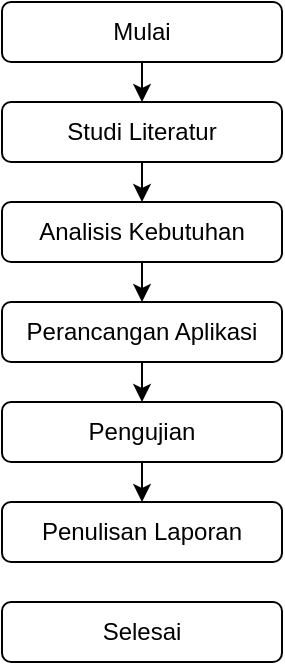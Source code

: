<mxfile version="20.5.3" type="github">
  <diagram id="ZOkf2mFuJH2bmY2VqWms" name="Page-1">
    <mxGraphModel dx="1422" dy="737" grid="0" gridSize="10" guides="1" tooltips="1" connect="1" arrows="1" fold="1" page="1" pageScale="1" pageWidth="850" pageHeight="1100" math="0" shadow="0">
      <root>
        <mxCell id="0" />
        <mxCell id="1" parent="0" />
        <mxCell id="LquwnoavHCImTSO5G4tM-7" style="edgeStyle=orthogonalEdgeStyle;rounded=0;orthogonalLoop=1;jettySize=auto;html=1;exitX=0.5;exitY=1;exitDx=0;exitDy=0;entryX=0.5;entryY=0;entryDx=0;entryDy=0;" edge="1" parent="1" source="LquwnoavHCImTSO5G4tM-1" target="LquwnoavHCImTSO5G4tM-2">
          <mxGeometry relative="1" as="geometry" />
        </mxCell>
        <mxCell id="LquwnoavHCImTSO5G4tM-1" value="Mulai" style="rounded=1;whiteSpace=wrap;html=1;" vertex="1" parent="1">
          <mxGeometry x="357" y="218" width="140" height="30" as="geometry" />
        </mxCell>
        <mxCell id="LquwnoavHCImTSO5G4tM-8" style="edgeStyle=orthogonalEdgeStyle;rounded=0;orthogonalLoop=1;jettySize=auto;html=1;exitX=0.5;exitY=1;exitDx=0;exitDy=0;entryX=0.5;entryY=0;entryDx=0;entryDy=0;" edge="1" parent="1" source="LquwnoavHCImTSO5G4tM-2" target="LquwnoavHCImTSO5G4tM-3">
          <mxGeometry relative="1" as="geometry" />
        </mxCell>
        <mxCell id="LquwnoavHCImTSO5G4tM-2" value="Studi Literatur" style="rounded=1;whiteSpace=wrap;html=1;" vertex="1" parent="1">
          <mxGeometry x="357" y="268" width="140" height="30" as="geometry" />
        </mxCell>
        <mxCell id="LquwnoavHCImTSO5G4tM-9" style="edgeStyle=orthogonalEdgeStyle;rounded=0;orthogonalLoop=1;jettySize=auto;html=1;exitX=0.5;exitY=1;exitDx=0;exitDy=0;entryX=0.5;entryY=0;entryDx=0;entryDy=0;" edge="1" parent="1" source="LquwnoavHCImTSO5G4tM-3" target="LquwnoavHCImTSO5G4tM-4">
          <mxGeometry relative="1" as="geometry" />
        </mxCell>
        <mxCell id="LquwnoavHCImTSO5G4tM-3" value="Analisis Kebutuhan" style="rounded=1;whiteSpace=wrap;html=1;" vertex="1" parent="1">
          <mxGeometry x="357" y="318" width="140" height="30" as="geometry" />
        </mxCell>
        <mxCell id="LquwnoavHCImTSO5G4tM-10" style="edgeStyle=orthogonalEdgeStyle;rounded=0;orthogonalLoop=1;jettySize=auto;html=1;exitX=0.5;exitY=1;exitDx=0;exitDy=0;entryX=0.5;entryY=0;entryDx=0;entryDy=0;" edge="1" parent="1" source="LquwnoavHCImTSO5G4tM-4" target="LquwnoavHCImTSO5G4tM-5">
          <mxGeometry relative="1" as="geometry" />
        </mxCell>
        <mxCell id="LquwnoavHCImTSO5G4tM-4" value="Perancangan Aplikasi" style="rounded=1;whiteSpace=wrap;html=1;" vertex="1" parent="1">
          <mxGeometry x="357" y="368" width="140" height="30" as="geometry" />
        </mxCell>
        <mxCell id="LquwnoavHCImTSO5G4tM-11" style="edgeStyle=orthogonalEdgeStyle;rounded=0;orthogonalLoop=1;jettySize=auto;html=1;exitX=0.5;exitY=1;exitDx=0;exitDy=0;entryX=0.5;entryY=0;entryDx=0;entryDy=0;" edge="1" parent="1" source="LquwnoavHCImTSO5G4tM-5" target="LquwnoavHCImTSO5G4tM-6">
          <mxGeometry relative="1" as="geometry" />
        </mxCell>
        <mxCell id="LquwnoavHCImTSO5G4tM-5" value="Pengujian" style="rounded=1;whiteSpace=wrap;html=1;" vertex="1" parent="1">
          <mxGeometry x="357" y="418" width="140" height="30" as="geometry" />
        </mxCell>
        <mxCell id="LquwnoavHCImTSO5G4tM-6" value="Penulisan Laporan" style="rounded=1;whiteSpace=wrap;html=1;" vertex="1" parent="1">
          <mxGeometry x="357" y="468" width="140" height="30" as="geometry" />
        </mxCell>
        <mxCell id="LquwnoavHCImTSO5G4tM-12" value="Selesai" style="rounded=1;whiteSpace=wrap;html=1;" vertex="1" parent="1">
          <mxGeometry x="357" y="518" width="140" height="30" as="geometry" />
        </mxCell>
      </root>
    </mxGraphModel>
  </diagram>
</mxfile>
